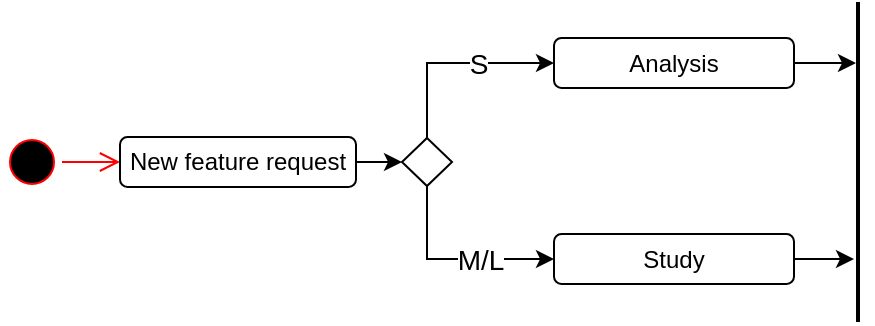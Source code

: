 <mxfile version="20.2.8" type="github">
  <diagram id="gXWosesJRznRrTSC_ofr" name="Page-1">
    <mxGraphModel dx="1422" dy="832" grid="0" gridSize="10" guides="1" tooltips="1" connect="1" arrows="1" fold="1" page="1" pageScale="1" pageWidth="1654" pageHeight="1169" math="0" shadow="0">
      <root>
        <mxCell id="0" />
        <mxCell id="1" parent="0" />
        <mxCell id="BMq0w3gwBVlfmVzcVirr-1" value="" style="ellipse;html=1;shape=startState;fillColor=#000000;strokeColor=#ff0000;" vertex="1" parent="1">
          <mxGeometry x="30" y="260" width="30" height="30" as="geometry" />
        </mxCell>
        <mxCell id="BMq0w3gwBVlfmVzcVirr-2" value="" style="edgeStyle=orthogonalEdgeStyle;html=1;verticalAlign=bottom;endArrow=open;endSize=8;strokeColor=#ff0000;rounded=0;entryX=0;entryY=0.5;entryDx=0;entryDy=0;" edge="1" source="BMq0w3gwBVlfmVzcVirr-1" parent="1" target="BMq0w3gwBVlfmVzcVirr-3">
          <mxGeometry relative="1" as="geometry">
            <mxPoint x="170" y="280" as="targetPoint" />
          </mxGeometry>
        </mxCell>
        <mxCell id="BMq0w3gwBVlfmVzcVirr-9" style="edgeStyle=orthogonalEdgeStyle;rounded=0;orthogonalLoop=1;jettySize=auto;html=1;exitX=1;exitY=0.5;exitDx=0;exitDy=0;entryX=0;entryY=0.5;entryDx=0;entryDy=0;" edge="1" parent="1" source="BMq0w3gwBVlfmVzcVirr-3" target="BMq0w3gwBVlfmVzcVirr-7">
          <mxGeometry relative="1" as="geometry" />
        </mxCell>
        <mxCell id="BMq0w3gwBVlfmVzcVirr-3" value="New feature request" style="rounded=1;whiteSpace=wrap;html=1;" vertex="1" parent="1">
          <mxGeometry x="89" y="262.5" width="118" height="25" as="geometry" />
        </mxCell>
        <mxCell id="BMq0w3gwBVlfmVzcVirr-17" style="edgeStyle=orthogonalEdgeStyle;rounded=0;orthogonalLoop=1;jettySize=auto;html=1;exitX=1;exitY=0.5;exitDx=0;exitDy=0;entryX=0.194;entryY=0.6;entryDx=0;entryDy=0;entryPerimeter=0;fontSize=14;" edge="1" parent="1" source="BMq0w3gwBVlfmVzcVirr-4" target="BMq0w3gwBVlfmVzcVirr-16">
          <mxGeometry relative="1" as="geometry" />
        </mxCell>
        <mxCell id="BMq0w3gwBVlfmVzcVirr-4" value="Analysis" style="rounded=1;whiteSpace=wrap;html=1;" vertex="1" parent="1">
          <mxGeometry x="306" y="213" width="120" height="25" as="geometry" />
        </mxCell>
        <mxCell id="BMq0w3gwBVlfmVzcVirr-18" style="edgeStyle=orthogonalEdgeStyle;rounded=0;orthogonalLoop=1;jettySize=auto;html=1;exitX=1;exitY=0.5;exitDx=0;exitDy=0;entryX=0.8;entryY=0.7;entryDx=0;entryDy=0;entryPerimeter=0;fontSize=14;" edge="1" parent="1" source="BMq0w3gwBVlfmVzcVirr-5" target="BMq0w3gwBVlfmVzcVirr-16">
          <mxGeometry relative="1" as="geometry" />
        </mxCell>
        <mxCell id="BMq0w3gwBVlfmVzcVirr-5" value="Study" style="rounded=1;whiteSpace=wrap;html=1;" vertex="1" parent="1">
          <mxGeometry x="306" y="311" width="120" height="25" as="geometry" />
        </mxCell>
        <mxCell id="BMq0w3gwBVlfmVzcVirr-10" style="edgeStyle=orthogonalEdgeStyle;rounded=0;orthogonalLoop=1;jettySize=auto;html=1;exitX=0.5;exitY=0;exitDx=0;exitDy=0;entryX=0;entryY=0.5;entryDx=0;entryDy=0;" edge="1" parent="1" source="BMq0w3gwBVlfmVzcVirr-7" target="BMq0w3gwBVlfmVzcVirr-4">
          <mxGeometry relative="1" as="geometry" />
        </mxCell>
        <mxCell id="BMq0w3gwBVlfmVzcVirr-15" value="S" style="edgeLabel;html=1;align=center;verticalAlign=middle;resizable=0;points=[];fontSize=14;" vertex="1" connectable="0" parent="BMq0w3gwBVlfmVzcVirr-10">
          <mxGeometry x="0.109" y="1" relative="1" as="geometry">
            <mxPoint x="7" y="1" as="offset" />
          </mxGeometry>
        </mxCell>
        <mxCell id="BMq0w3gwBVlfmVzcVirr-11" style="edgeStyle=orthogonalEdgeStyle;rounded=0;orthogonalLoop=1;jettySize=auto;html=1;exitX=0.5;exitY=1;exitDx=0;exitDy=0;entryX=0;entryY=0.5;entryDx=0;entryDy=0;" edge="1" parent="1" source="BMq0w3gwBVlfmVzcVirr-7" target="BMq0w3gwBVlfmVzcVirr-5">
          <mxGeometry relative="1" as="geometry" />
        </mxCell>
        <mxCell id="BMq0w3gwBVlfmVzcVirr-14" value="M/L" style="edgeLabel;html=1;align=center;verticalAlign=middle;resizable=0;points=[];fontSize=14;" vertex="1" connectable="0" parent="BMq0w3gwBVlfmVzcVirr-11">
          <mxGeometry x="-0.02" y="3" relative="1" as="geometry">
            <mxPoint x="14" y="3" as="offset" />
          </mxGeometry>
        </mxCell>
        <mxCell id="BMq0w3gwBVlfmVzcVirr-7" value="" style="rhombus;whiteSpace=wrap;html=1;" vertex="1" parent="1">
          <mxGeometry x="230" y="263" width="25" height="24" as="geometry" />
        </mxCell>
        <mxCell id="BMq0w3gwBVlfmVzcVirr-16" value="" style="line;strokeWidth=2;direction=south;html=1;fontSize=14;" vertex="1" parent="1">
          <mxGeometry x="453" y="195" width="10" height="160" as="geometry" />
        </mxCell>
      </root>
    </mxGraphModel>
  </diagram>
</mxfile>
